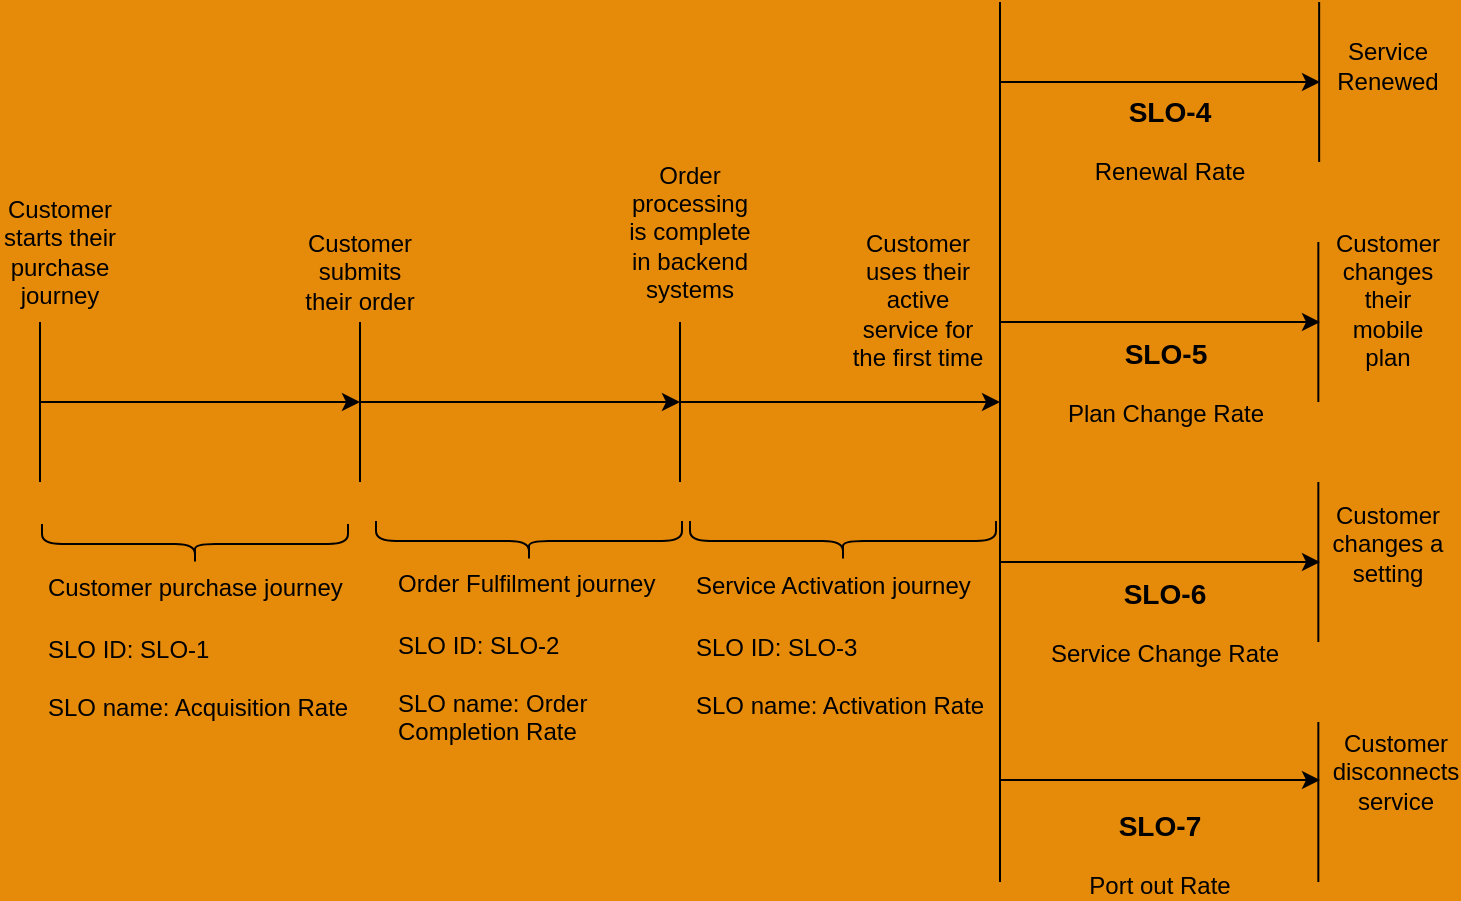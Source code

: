 <mxfile version="24.1.0" type="github">
  <diagram name="Page-1" id="SEDi5QYEpj32IYjqursF">
    <mxGraphModel dx="1026" dy="684" grid="0" gridSize="10" guides="1" tooltips="1" connect="1" arrows="1" fold="1" page="1" pageScale="1" pageWidth="1169" pageHeight="827" background="#e68a0a" math="0" shadow="0">
      <root>
        <mxCell id="0" />
        <mxCell id="1" parent="0" />
        <mxCell id="q-l3MZGhMLCoi2X-0I77-2" value="" style="endArrow=none;html=1;rounded=0;" parent="1" edge="1">
          <mxGeometry width="50" height="50" relative="1" as="geometry">
            <mxPoint x="40" y="280" as="sourcePoint" />
            <mxPoint x="40" y="200" as="targetPoint" />
          </mxGeometry>
        </mxCell>
        <mxCell id="q-l3MZGhMLCoi2X-0I77-3" value="" style="endArrow=none;html=1;rounded=0;" parent="1" edge="1">
          <mxGeometry width="50" height="50" relative="1" as="geometry">
            <mxPoint x="200" y="280" as="sourcePoint" />
            <mxPoint x="200" y="200" as="targetPoint" />
          </mxGeometry>
        </mxCell>
        <mxCell id="q-l3MZGhMLCoi2X-0I77-4" value="" style="endArrow=none;html=1;rounded=0;" parent="1" edge="1">
          <mxGeometry width="50" height="50" relative="1" as="geometry">
            <mxPoint x="360" y="280" as="sourcePoint" />
            <mxPoint x="360" y="200" as="targetPoint" />
          </mxGeometry>
        </mxCell>
        <mxCell id="q-l3MZGhMLCoi2X-0I77-5" value="" style="endArrow=none;html=1;rounded=0;" parent="1" edge="1">
          <mxGeometry width="50" height="50" relative="1" as="geometry">
            <mxPoint x="520" y="480" as="sourcePoint" />
            <mxPoint x="520" y="40" as="targetPoint" />
          </mxGeometry>
        </mxCell>
        <mxCell id="q-l3MZGhMLCoi2X-0I77-6" value="" style="endArrow=classic;html=1;rounded=0;" parent="1" edge="1">
          <mxGeometry width="50" height="50" relative="1" as="geometry">
            <mxPoint x="40" y="240" as="sourcePoint" />
            <mxPoint x="200" y="240" as="targetPoint" />
          </mxGeometry>
        </mxCell>
        <mxCell id="q-l3MZGhMLCoi2X-0I77-7" value="" style="endArrow=classic;html=1;rounded=0;" parent="1" edge="1">
          <mxGeometry width="50" height="50" relative="1" as="geometry">
            <mxPoint x="200" y="240" as="sourcePoint" />
            <mxPoint x="360" y="240" as="targetPoint" />
          </mxGeometry>
        </mxCell>
        <mxCell id="q-l3MZGhMLCoi2X-0I77-8" value="" style="endArrow=classic;html=1;rounded=0;" parent="1" edge="1">
          <mxGeometry width="50" height="50" relative="1" as="geometry">
            <mxPoint x="360" y="240" as="sourcePoint" />
            <mxPoint x="520" y="240" as="targetPoint" />
          </mxGeometry>
        </mxCell>
        <mxCell id="q-l3MZGhMLCoi2X-0I77-9" value="" style="endArrow=classic;html=1;rounded=0;" parent="1" edge="1">
          <mxGeometry width="50" height="50" relative="1" as="geometry">
            <mxPoint x="520" y="200" as="sourcePoint" />
            <mxPoint x="680" y="200" as="targetPoint" />
          </mxGeometry>
        </mxCell>
        <mxCell id="q-l3MZGhMLCoi2X-0I77-10" value="Customer starts their purchase journey" style="text;strokeColor=none;align=center;fillColor=none;html=1;verticalAlign=middle;whiteSpace=wrap;rounded=0;" parent="1" vertex="1">
          <mxGeometry x="20" y="150" width="60" height="30" as="geometry" />
        </mxCell>
        <mxCell id="q-l3MZGhMLCoi2X-0I77-11" value="Customer submits their order" style="text;strokeColor=none;align=center;fillColor=none;html=1;verticalAlign=middle;whiteSpace=wrap;rounded=0;" parent="1" vertex="1">
          <mxGeometry x="170" y="160" width="60" height="30" as="geometry" />
        </mxCell>
        <mxCell id="q-l3MZGhMLCoi2X-0I77-12" value="Order processing is complete in backend systems" style="text;strokeColor=none;align=center;fillColor=none;html=1;verticalAlign=middle;whiteSpace=wrap;rounded=0;" parent="1" vertex="1">
          <mxGeometry x="330" y="140" width="70" height="30" as="geometry" />
        </mxCell>
        <mxCell id="q-l3MZGhMLCoi2X-0I77-15" value="Customer uses their active service for the first time" style="text;strokeColor=none;align=center;fillColor=none;html=1;verticalAlign=middle;whiteSpace=wrap;rounded=0;" parent="1" vertex="1">
          <mxGeometry x="444" y="174" width="70" height="30" as="geometry" />
        </mxCell>
        <mxCell id="q-l3MZGhMLCoi2X-0I77-16" value="" style="endArrow=classic;html=1;rounded=0;" parent="1" edge="1">
          <mxGeometry width="50" height="50" relative="1" as="geometry">
            <mxPoint x="520" y="80" as="sourcePoint" />
            <mxPoint x="680" y="80" as="targetPoint" />
          </mxGeometry>
        </mxCell>
        <mxCell id="q-l3MZGhMLCoi2X-0I77-17" value="" style="endArrow=classic;html=1;rounded=0;" parent="1" edge="1">
          <mxGeometry width="50" height="50" relative="1" as="geometry">
            <mxPoint x="520" y="320" as="sourcePoint" />
            <mxPoint x="680" y="320" as="targetPoint" />
          </mxGeometry>
        </mxCell>
        <mxCell id="q-l3MZGhMLCoi2X-0I77-18" value="" style="endArrow=none;html=1;rounded=0;" parent="1" edge="1">
          <mxGeometry width="50" height="50" relative="1" as="geometry">
            <mxPoint x="679.58" y="120" as="sourcePoint" />
            <mxPoint x="679.58" y="40" as="targetPoint" />
          </mxGeometry>
        </mxCell>
        <mxCell id="q-l3MZGhMLCoi2X-0I77-19" value="" style="endArrow=none;html=1;rounded=0;" parent="1" edge="1">
          <mxGeometry width="50" height="50" relative="1" as="geometry">
            <mxPoint x="679.17" y="240" as="sourcePoint" />
            <mxPoint x="679.17" y="160" as="targetPoint" />
          </mxGeometry>
        </mxCell>
        <mxCell id="q-l3MZGhMLCoi2X-0I77-20" value="" style="endArrow=none;html=1;rounded=0;" parent="1" edge="1">
          <mxGeometry width="50" height="50" relative="1" as="geometry">
            <mxPoint x="679.17" y="360" as="sourcePoint" />
            <mxPoint x="679.17" y="280" as="targetPoint" />
          </mxGeometry>
        </mxCell>
        <mxCell id="q-l3MZGhMLCoi2X-0I77-21" value="Service Renewed" style="text;strokeColor=none;align=center;fillColor=none;html=1;verticalAlign=middle;whiteSpace=wrap;rounded=0;" parent="1" vertex="1">
          <mxGeometry x="684" y="57" width="60" height="30" as="geometry" />
        </mxCell>
        <mxCell id="q-l3MZGhMLCoi2X-0I77-22" value="Customer changes their mobile plan" style="text;strokeColor=none;align=center;fillColor=none;html=1;verticalAlign=middle;whiteSpace=wrap;rounded=0;" parent="1" vertex="1">
          <mxGeometry x="684" y="174" width="60" height="30" as="geometry" />
        </mxCell>
        <mxCell id="q-l3MZGhMLCoi2X-0I77-23" value="Customer changes a setting" style="text;strokeColor=none;align=center;fillColor=none;html=1;verticalAlign=middle;whiteSpace=wrap;rounded=0;" parent="1" vertex="1">
          <mxGeometry x="684" y="296" width="60" height="30" as="geometry" />
        </mxCell>
        <mxCell id="q-l3MZGhMLCoi2X-0I77-24" value="&lt;h3&gt;&lt;span style=&quot;font-weight: normal;&quot;&gt;&lt;font style=&quot;font-size: 12px;&quot;&gt;Customer purchase journey&lt;/font&gt;&lt;/span&gt;&lt;/h3&gt;&lt;h3&gt;&lt;span style=&quot;font-weight: normal;&quot;&gt;&lt;font style=&quot;font-size: 12px;&quot;&gt;SLO ID: SLO-1&lt;/font&gt;&lt;/span&gt;&lt;/h3&gt;SLO name: Acquisition Rate" style="text;strokeColor=none;align=left;fillColor=none;html=1;verticalAlign=middle;whiteSpace=wrap;rounded=0;" parent="1" vertex="1">
          <mxGeometry x="42" y="340" width="193" height="30" as="geometry" />
        </mxCell>
        <mxCell id="q-l3MZGhMLCoi2X-0I77-28" value="" style="endArrow=none;html=1;rounded=0;" parent="1" edge="1">
          <mxGeometry width="50" height="50" relative="1" as="geometry">
            <mxPoint x="679.17" y="480" as="sourcePoint" />
            <mxPoint x="679.17" y="400" as="targetPoint" />
          </mxGeometry>
        </mxCell>
        <mxCell id="q-l3MZGhMLCoi2X-0I77-29" value="Customer disconnects service" style="text;strokeColor=none;align=center;fillColor=none;html=1;verticalAlign=middle;whiteSpace=wrap;rounded=0;" parent="1" vertex="1">
          <mxGeometry x="688" y="410" width="60" height="30" as="geometry" />
        </mxCell>
        <mxCell id="q-l3MZGhMLCoi2X-0I77-30" value="&lt;h3&gt;SLO-4&lt;/h3&gt;Renewal Rate" style="text;strokeColor=none;align=center;fillColor=none;html=1;verticalAlign=middle;whiteSpace=wrap;rounded=0;" parent="1" vertex="1">
          <mxGeometry x="555" y="87" width="100" height="30" as="geometry" />
        </mxCell>
        <mxCell id="q-l3MZGhMLCoi2X-0I77-31" value="&lt;h3&gt;SLO-5&lt;/h3&gt;Plan Change Rate" style="text;strokeColor=none;align=center;fillColor=none;html=1;verticalAlign=middle;whiteSpace=wrap;rounded=0;" parent="1" vertex="1">
          <mxGeometry x="547.5" y="208" width="110" height="30" as="geometry" />
        </mxCell>
        <mxCell id="q-l3MZGhMLCoi2X-0I77-32" value="&lt;h3&gt;SLO-6&lt;/h3&gt;Service Change Rate" style="text;strokeColor=none;align=center;fillColor=none;html=1;verticalAlign=middle;whiteSpace=wrap;rounded=0;" parent="1" vertex="1">
          <mxGeometry x="536" y="328" width="133" height="30" as="geometry" />
        </mxCell>
        <mxCell id="q-l3MZGhMLCoi2X-0I77-33" value="&lt;h3&gt;SLO-7&lt;/h3&gt;Port out Rate" style="text;strokeColor=none;align=center;fillColor=none;html=1;verticalAlign=middle;whiteSpace=wrap;rounded=0;" parent="1" vertex="1">
          <mxGeometry x="550" y="444" width="100" height="30" as="geometry" />
        </mxCell>
        <mxCell id="q-l3MZGhMLCoi2X-0I77-37" value="" style="endArrow=classic;html=1;rounded=0;" parent="1" edge="1">
          <mxGeometry width="50" height="50" relative="1" as="geometry">
            <mxPoint x="520" y="429" as="sourcePoint" />
            <mxPoint x="680" y="429" as="targetPoint" />
          </mxGeometry>
        </mxCell>
        <mxCell id="sdPRvoVD8F8R5kEXQM-e-3" value="" style="shape=curlyBracket;whiteSpace=wrap;html=1;rounded=1;labelPosition=left;verticalLabelPosition=middle;align=right;verticalAlign=middle;rotation=-90;" vertex="1" parent="1">
          <mxGeometry x="107.5" y="234.5" width="20" height="153" as="geometry" />
        </mxCell>
        <mxCell id="sdPRvoVD8F8R5kEXQM-e-4" value="&lt;h3&gt;&lt;span style=&quot;font-size: 12px; font-weight: normal; background-color: initial;&quot;&gt;Order Fulfilment journey&lt;/span&gt;&lt;/h3&gt;&lt;h3&gt;&lt;span style=&quot;font-size: 12px; font-weight: normal; background-color: initial;&quot;&gt;SLO ID: SLO-2&lt;/span&gt;&lt;br&gt;&lt;/h3&gt;SLO name: Order Completion Rate" style="text;strokeColor=none;align=left;fillColor=none;html=1;verticalAlign=middle;whiteSpace=wrap;rounded=0;" vertex="1" parent="1">
          <mxGeometry x="217" y="345" width="144" height="30" as="geometry" />
        </mxCell>
        <mxCell id="sdPRvoVD8F8R5kEXQM-e-5" value="" style="shape=curlyBracket;whiteSpace=wrap;html=1;rounded=1;labelPosition=left;verticalLabelPosition=middle;align=right;verticalAlign=middle;rotation=-90;" vertex="1" parent="1">
          <mxGeometry x="274.5" y="233" width="20" height="153" as="geometry" />
        </mxCell>
        <mxCell id="sdPRvoVD8F8R5kEXQM-e-7" value="&lt;h3&gt;&lt;span style=&quot;font-size: 12px; font-weight: normal; background-color: initial;&quot;&gt;Service Activation journey&lt;/span&gt;&lt;/h3&gt;&lt;h3&gt;&lt;span style=&quot;font-size: 12px; font-weight: normal; background-color: initial;&quot;&gt;SLO ID: SLO-3&lt;/span&gt;&lt;br&gt;&lt;/h3&gt;SLO name: Activation Rate" style="text;strokeColor=none;align=left;fillColor=none;html=1;verticalAlign=middle;whiteSpace=wrap;rounded=0;" vertex="1" parent="1">
          <mxGeometry x="366" y="338.5" width="193" height="30" as="geometry" />
        </mxCell>
        <mxCell id="sdPRvoVD8F8R5kEXQM-e-8" value="" style="shape=curlyBracket;whiteSpace=wrap;html=1;rounded=1;labelPosition=left;verticalLabelPosition=middle;align=right;verticalAlign=middle;rotation=-90;" vertex="1" parent="1">
          <mxGeometry x="431.5" y="233" width="20" height="153" as="geometry" />
        </mxCell>
      </root>
    </mxGraphModel>
  </diagram>
</mxfile>
